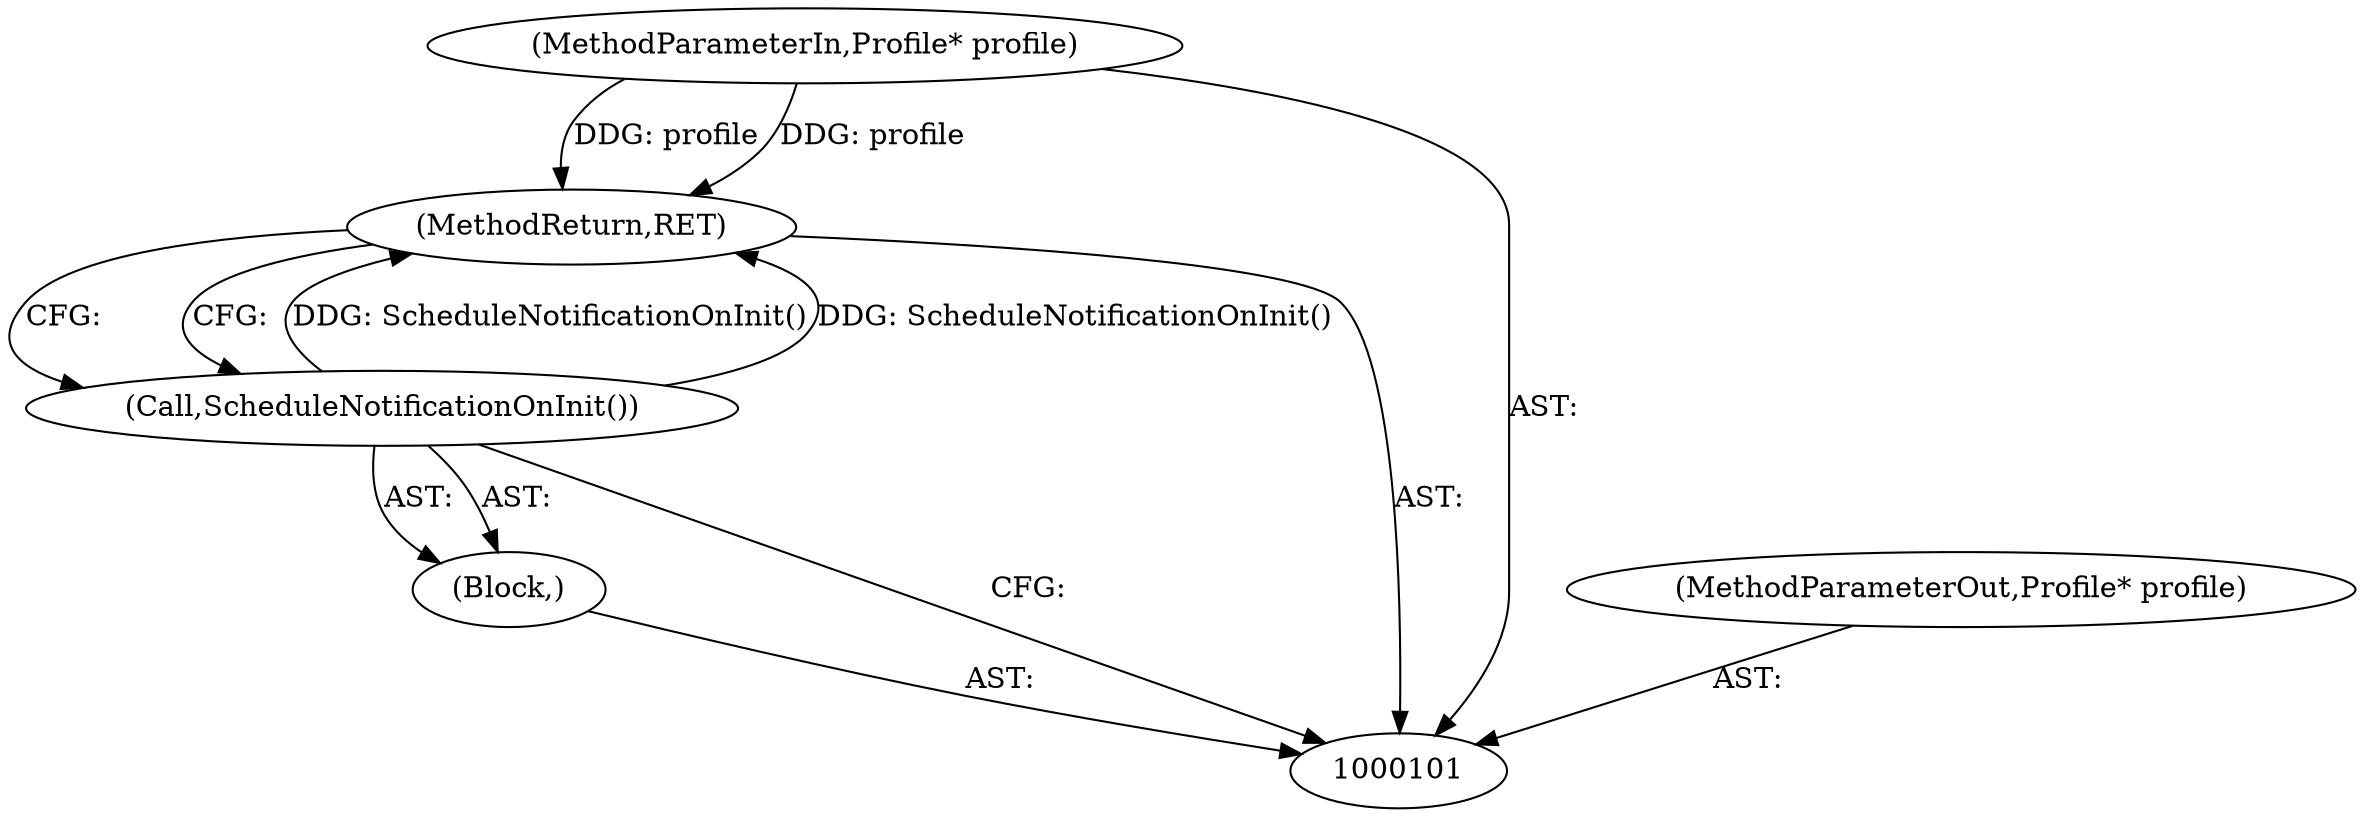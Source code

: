 digraph "0_Chrome_7d97e1d327f153cce6137ef8b533d45d083802d9_0" {
"1000105" [label="(MethodReturn,RET)"];
"1000102" [label="(MethodParameterIn,Profile* profile)"];
"1000113" [label="(MethodParameterOut,Profile* profile)"];
"1000103" [label="(Block,)"];
"1000104" [label="(Call,ScheduleNotificationOnInit())"];
"1000105" -> "1000101"  [label="AST: "];
"1000105" -> "1000104"  [label="CFG: "];
"1000104" -> "1000105"  [label="DDG: ScheduleNotificationOnInit()"];
"1000102" -> "1000105"  [label="DDG: profile"];
"1000102" -> "1000101"  [label="AST: "];
"1000102" -> "1000105"  [label="DDG: profile"];
"1000113" -> "1000101"  [label="AST: "];
"1000103" -> "1000101"  [label="AST: "];
"1000104" -> "1000103"  [label="AST: "];
"1000104" -> "1000103"  [label="AST: "];
"1000104" -> "1000101"  [label="CFG: "];
"1000105" -> "1000104"  [label="CFG: "];
"1000104" -> "1000105"  [label="DDG: ScheduleNotificationOnInit()"];
}

